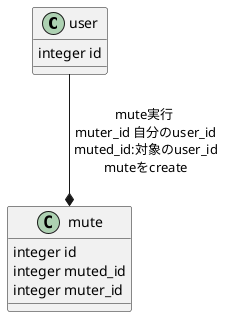 @startuml
class user {
    integer id
}
class mute {
    integer id
    integer muted_id
    integer muter_id
}

user --* mute :mute実行 \n muter_id 自分のuser_id \n muted_id:対象のuser_id \nmuteをcreate

@enduml